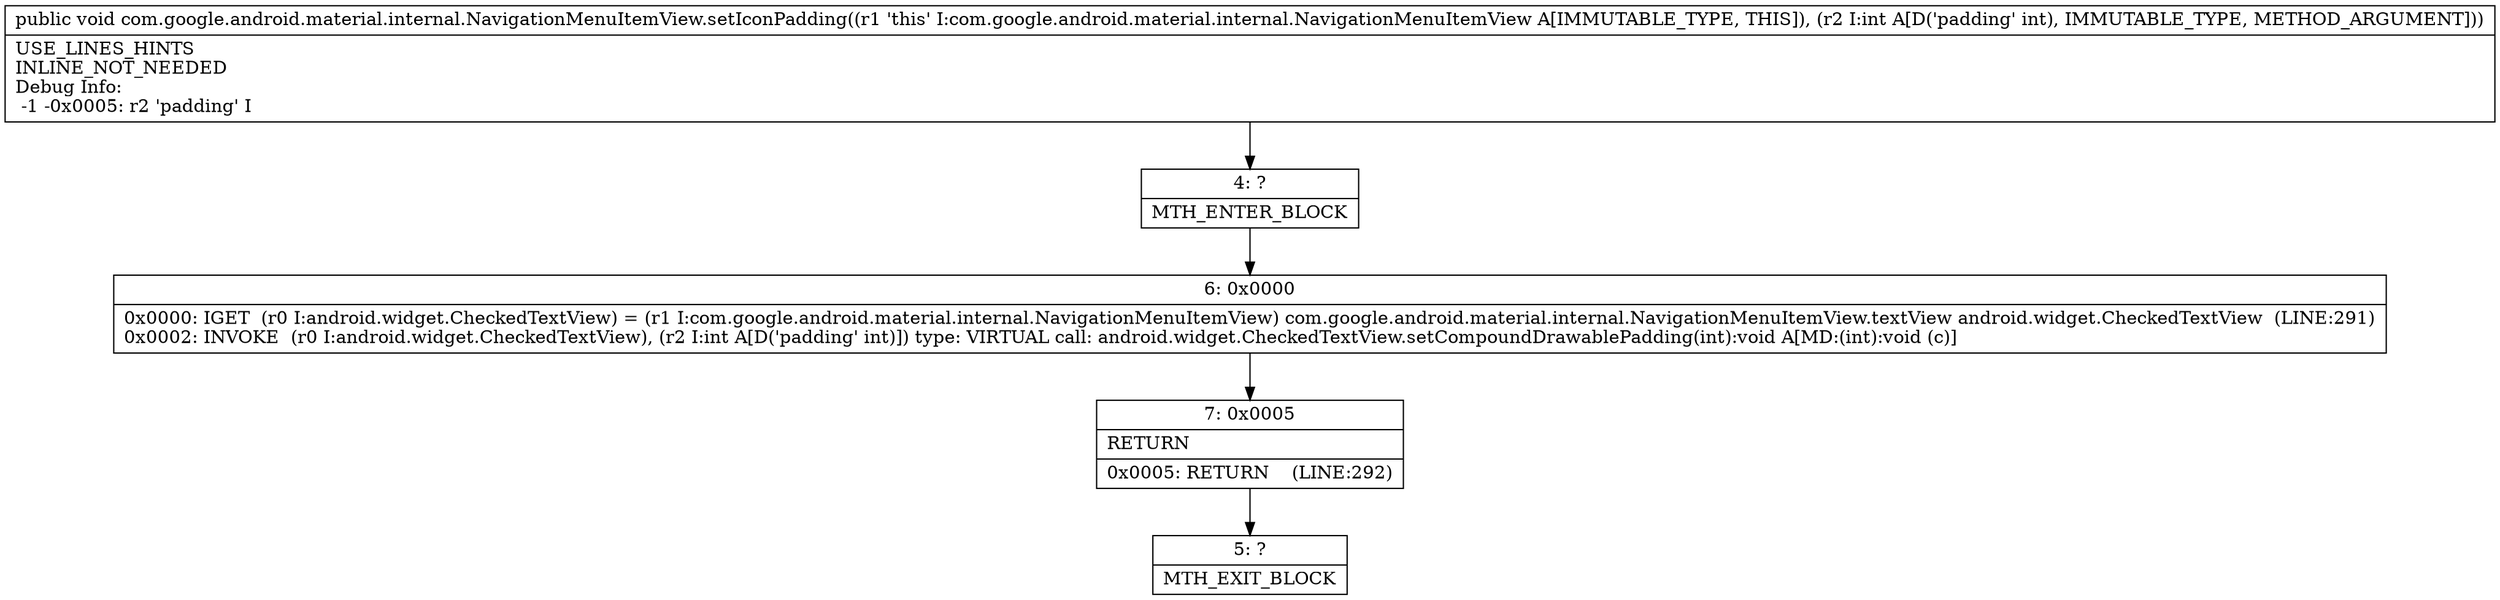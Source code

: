 digraph "CFG forcom.google.android.material.internal.NavigationMenuItemView.setIconPadding(I)V" {
Node_4 [shape=record,label="{4\:\ ?|MTH_ENTER_BLOCK\l}"];
Node_6 [shape=record,label="{6\:\ 0x0000|0x0000: IGET  (r0 I:android.widget.CheckedTextView) = (r1 I:com.google.android.material.internal.NavigationMenuItemView) com.google.android.material.internal.NavigationMenuItemView.textView android.widget.CheckedTextView  (LINE:291)\l0x0002: INVOKE  (r0 I:android.widget.CheckedTextView), (r2 I:int A[D('padding' int)]) type: VIRTUAL call: android.widget.CheckedTextView.setCompoundDrawablePadding(int):void A[MD:(int):void (c)]\l}"];
Node_7 [shape=record,label="{7\:\ 0x0005|RETURN\l|0x0005: RETURN    (LINE:292)\l}"];
Node_5 [shape=record,label="{5\:\ ?|MTH_EXIT_BLOCK\l}"];
MethodNode[shape=record,label="{public void com.google.android.material.internal.NavigationMenuItemView.setIconPadding((r1 'this' I:com.google.android.material.internal.NavigationMenuItemView A[IMMUTABLE_TYPE, THIS]), (r2 I:int A[D('padding' int), IMMUTABLE_TYPE, METHOD_ARGUMENT]))  | USE_LINES_HINTS\lINLINE_NOT_NEEDED\lDebug Info:\l  \-1 \-0x0005: r2 'padding' I\l}"];
MethodNode -> Node_4;Node_4 -> Node_6;
Node_6 -> Node_7;
Node_7 -> Node_5;
}


